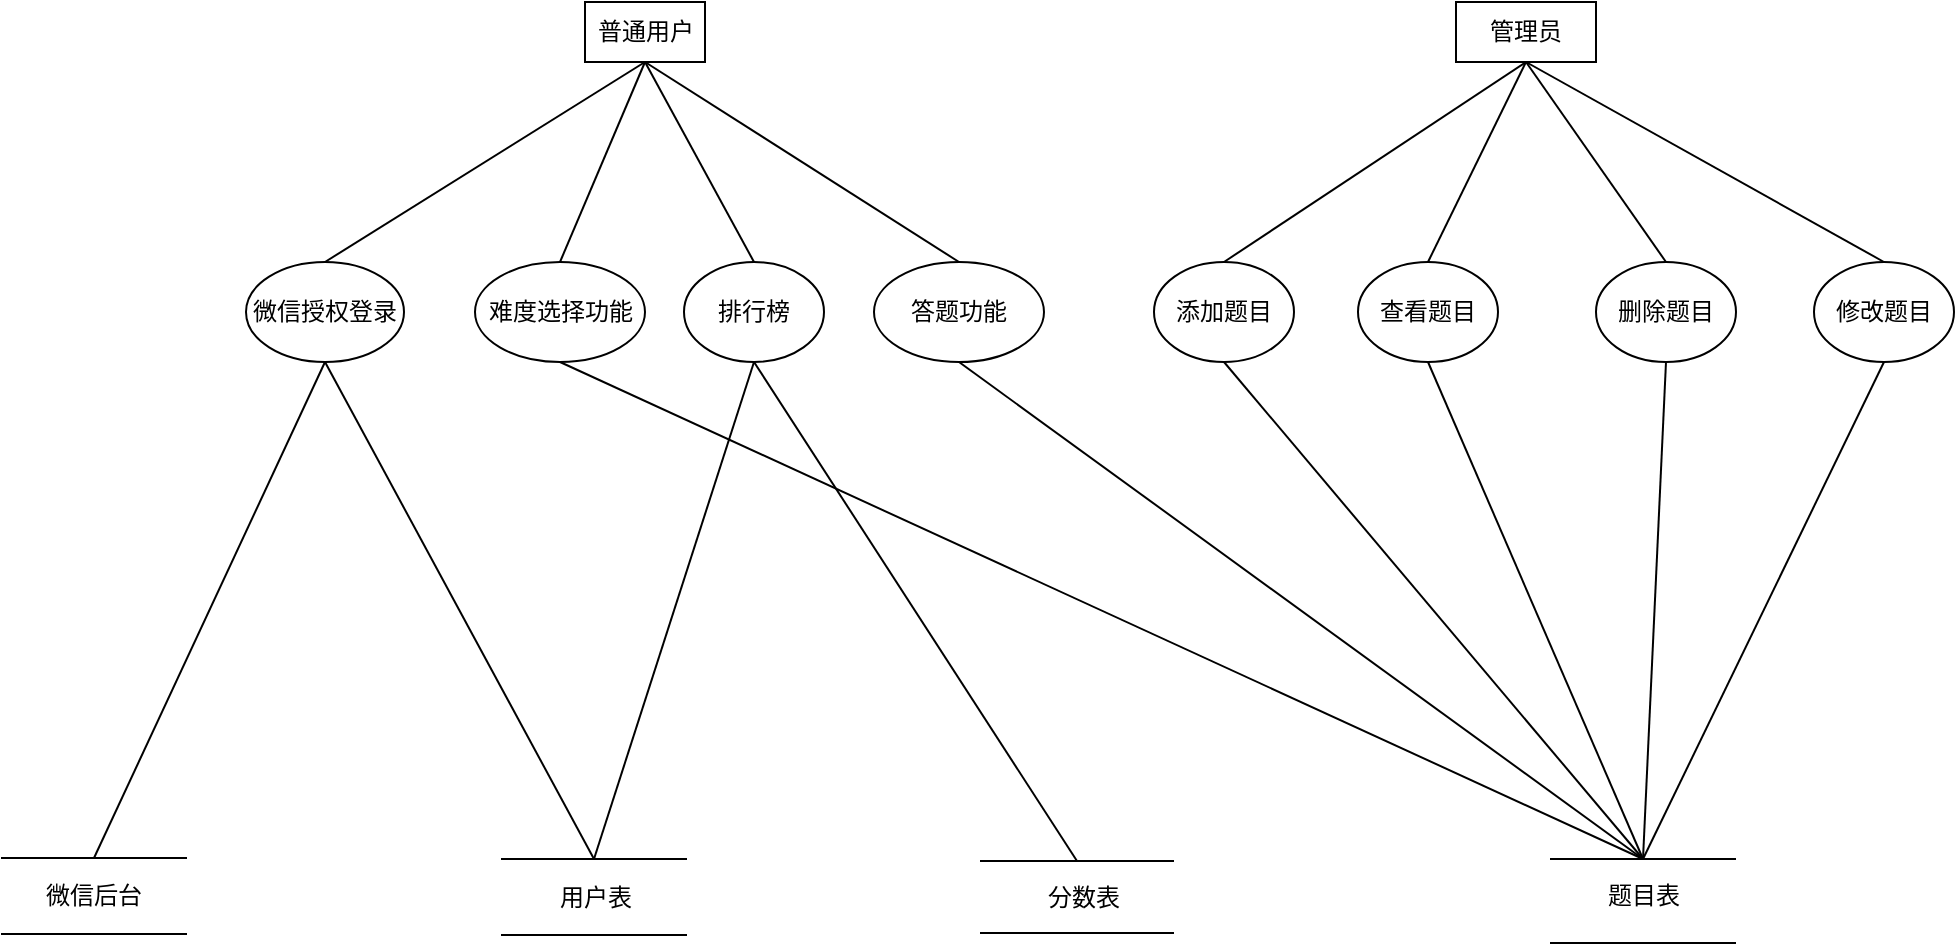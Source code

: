 <mxfile version="10.8.9" type="github"><diagram id="8n8QPtWDmhZr_nNeHt6K" name="Page-1"><mxGraphModel dx="1250" dy="501" grid="1" gridSize="10" guides="1" tooltips="1" connect="1" arrows="1" fold="1" page="1" pageScale="1" pageWidth="827" pageHeight="1169" math="0" shadow="0"><root><mxCell id="0"/><mxCell id="1" parent="0"/><mxCell id="-PBut_iqbGyEOIOsztMR-2" value="微信授权登录" style="ellipse;whiteSpace=wrap;html=1;" vertex="1" parent="1"><mxGeometry x="166" y="195" width="79" height="50" as="geometry"/></mxCell><mxCell id="-PBut_iqbGyEOIOsztMR-3" value="" style="shape=partialRectangle;whiteSpace=wrap;html=1;top=0;bottom=0;fillColor=none;rotation=90;" vertex="1" parent="1"><mxGeometry x="321" y="466.5" width="38" height="92" as="geometry"/></mxCell><mxCell id="-PBut_iqbGyEOIOsztMR-6" value="普通用户" style="rounded=0;whiteSpace=wrap;html=1;" vertex="1" parent="1"><mxGeometry x="335.5" y="65" width="60" height="30" as="geometry"/></mxCell><mxCell id="-PBut_iqbGyEOIOsztMR-7" value="管理员" style="rounded=0;whiteSpace=wrap;html=1;" vertex="1" parent="1"><mxGeometry x="771" y="65" width="70" height="30" as="geometry"/></mxCell><mxCell id="-PBut_iqbGyEOIOsztMR-8" value="难度选择功能" style="ellipse;whiteSpace=wrap;html=1;" vertex="1" parent="1"><mxGeometry x="280.5" y="195" width="85" height="50" as="geometry"/></mxCell><mxCell id="-PBut_iqbGyEOIOsztMR-9" value="排行榜" style="ellipse;whiteSpace=wrap;html=1;" vertex="1" parent="1"><mxGeometry x="385" y="195" width="70" height="50" as="geometry"/></mxCell><mxCell id="-PBut_iqbGyEOIOsztMR-10" value="添加题目" style="ellipse;whiteSpace=wrap;html=1;" vertex="1" parent="1"><mxGeometry x="620" y="195" width="70" height="50" as="geometry"/></mxCell><mxCell id="-PBut_iqbGyEOIOsztMR-11" value="查看题目" style="ellipse;whiteSpace=wrap;html=1;" vertex="1" parent="1"><mxGeometry x="722" y="195" width="70" height="50" as="geometry"/></mxCell><mxCell id="-PBut_iqbGyEOIOsztMR-12" value="删除题目" style="ellipse;whiteSpace=wrap;html=1;" vertex="1" parent="1"><mxGeometry x="841" y="195" width="70" height="50" as="geometry"/></mxCell><mxCell id="-PBut_iqbGyEOIOsztMR-14" value="修改题目" style="ellipse;whiteSpace=wrap;html=1;" vertex="1" parent="1"><mxGeometry x="950" y="195" width="70" height="50" as="geometry"/></mxCell><mxCell id="-PBut_iqbGyEOIOsztMR-15" value="答题功能" style="ellipse;whiteSpace=wrap;html=1;" vertex="1" parent="1"><mxGeometry x="480" y="195" width="85" height="50" as="geometry"/></mxCell><mxCell id="-PBut_iqbGyEOIOsztMR-16" value="" style="shape=partialRectangle;whiteSpace=wrap;html=1;top=0;bottom=0;fillColor=none;rotation=90;" vertex="1" parent="1"><mxGeometry x="563.5" y="464.5" width="36" height="96" as="geometry"/></mxCell><mxCell id="-PBut_iqbGyEOIOsztMR-17" value="" style="shape=partialRectangle;whiteSpace=wrap;html=1;top=0;bottom=0;fillColor=none;rotation=90;" vertex="1" parent="1"><mxGeometry x="843.5" y="468.5" width="42" height="92" as="geometry"/></mxCell><mxCell id="-PBut_iqbGyEOIOsztMR-18" value="用户表" style="text;html=1;strokeColor=none;fillColor=none;align=center;verticalAlign=middle;whiteSpace=wrap;rounded=0;" vertex="1" parent="1"><mxGeometry x="321" y="502.5" width="40" height="20" as="geometry"/></mxCell><mxCell id="-PBut_iqbGyEOIOsztMR-20" value="题目表" style="text;html=1;strokeColor=none;fillColor=none;align=center;verticalAlign=middle;whiteSpace=wrap;rounded=0;" vertex="1" parent="1"><mxGeometry x="844.5" y="509.5" width="40" height="5" as="geometry"/></mxCell><mxCell id="-PBut_iqbGyEOIOsztMR-21" value="分数表" style="text;html=1;strokeColor=none;fillColor=none;align=center;verticalAlign=middle;whiteSpace=wrap;rounded=0;" vertex="1" parent="1"><mxGeometry x="564.5" y="503" width="40" height="20" as="geometry"/></mxCell><mxCell id="-PBut_iqbGyEOIOsztMR-30" value="" style="endArrow=none;html=1;entryX=0.5;entryY=1;entryDx=0;entryDy=0;exitX=0.5;exitY=0;exitDx=0;exitDy=0;" edge="1" parent="1" source="-PBut_iqbGyEOIOsztMR-2" target="-PBut_iqbGyEOIOsztMR-6"><mxGeometry width="50" height="50" relative="1" as="geometry"><mxPoint x="170" y="600" as="sourcePoint"/><mxPoint x="220" y="550" as="targetPoint"/></mxGeometry></mxCell><mxCell id="-PBut_iqbGyEOIOsztMR-31" value="" style="endArrow=none;html=1;entryX=0;entryY=0.5;entryDx=0;entryDy=0;exitX=0.5;exitY=1;exitDx=0;exitDy=0;" edge="1" parent="1" source="-PBut_iqbGyEOIOsztMR-2" target="-PBut_iqbGyEOIOsztMR-3"><mxGeometry width="50" height="50" relative="1" as="geometry"><mxPoint x="216" y="205" as="sourcePoint"/><mxPoint x="376" y="105" as="targetPoint"/></mxGeometry></mxCell><mxCell id="-PBut_iqbGyEOIOsztMR-35" value="" style="endArrow=none;html=1;exitX=0.5;exitY=0;exitDx=0;exitDy=0;entryX=0.5;entryY=1;entryDx=0;entryDy=0;" edge="1" parent="1" source="-PBut_iqbGyEOIOsztMR-8" target="-PBut_iqbGyEOIOsztMR-6"><mxGeometry width="50" height="50" relative="1" as="geometry"><mxPoint x="216" y="205" as="sourcePoint"/><mxPoint x="360" y="100" as="targetPoint"/></mxGeometry></mxCell><mxCell id="-PBut_iqbGyEOIOsztMR-36" value="" style="endArrow=none;html=1;entryX=0.5;entryY=1;entryDx=0;entryDy=0;exitX=0.5;exitY=0;exitDx=0;exitDy=0;" edge="1" parent="1" source="-PBut_iqbGyEOIOsztMR-9" target="-PBut_iqbGyEOIOsztMR-6"><mxGeometry width="50" height="50" relative="1" as="geometry"><mxPoint x="226" y="215" as="sourcePoint"/><mxPoint x="386" y="115" as="targetPoint"/></mxGeometry></mxCell><mxCell id="-PBut_iqbGyEOIOsztMR-37" value="" style="endArrow=none;html=1;entryX=0;entryY=0.5;entryDx=0;entryDy=0;exitX=0.5;exitY=1;exitDx=0;exitDy=0;" edge="1" parent="1" source="-PBut_iqbGyEOIOsztMR-9" target="-PBut_iqbGyEOIOsztMR-16"><mxGeometry width="50" height="50" relative="1" as="geometry"><mxPoint x="236" y="225" as="sourcePoint"/><mxPoint x="396" y="125" as="targetPoint"/></mxGeometry></mxCell><mxCell id="-PBut_iqbGyEOIOsztMR-38" value="" style="endArrow=none;html=1;exitX=0.5;exitY=1;exitDx=0;exitDy=0;entryX=0;entryY=0.5;entryDx=0;entryDy=0;" edge="1" parent="1" source="-PBut_iqbGyEOIOsztMR-8" target="-PBut_iqbGyEOIOsztMR-17"><mxGeometry width="50" height="50" relative="1" as="geometry"><mxPoint x="246" y="235" as="sourcePoint"/><mxPoint x="830" y="480" as="targetPoint"/></mxGeometry></mxCell><mxCell id="-PBut_iqbGyEOIOsztMR-39" value="" style="endArrow=none;html=1;exitX=0.5;exitY=0;exitDx=0;exitDy=0;entryX=0.5;entryY=1;entryDx=0;entryDy=0;" edge="1" parent="1" source="-PBut_iqbGyEOIOsztMR-15" target="-PBut_iqbGyEOIOsztMR-6"><mxGeometry width="50" height="50" relative="1" as="geometry"><mxPoint x="256" y="245" as="sourcePoint"/><mxPoint x="370" y="100" as="targetPoint"/></mxGeometry></mxCell><mxCell id="-PBut_iqbGyEOIOsztMR-40" value="" style="endArrow=none;html=1;exitX=0.5;exitY=1;exitDx=0;exitDy=0;entryX=0;entryY=0.5;entryDx=0;entryDy=0;" edge="1" parent="1" source="-PBut_iqbGyEOIOsztMR-15" target="-PBut_iqbGyEOIOsztMR-17"><mxGeometry width="50" height="50" relative="1" as="geometry"><mxPoint x="266" y="255" as="sourcePoint"/><mxPoint x="780" y="470" as="targetPoint"/></mxGeometry></mxCell><mxCell id="-PBut_iqbGyEOIOsztMR-41" value="" style="endArrow=none;html=1;entryX=0.5;entryY=0;entryDx=0;entryDy=0;exitX=0.5;exitY=1;exitDx=0;exitDy=0;" edge="1" parent="1" source="-PBut_iqbGyEOIOsztMR-7" target="-PBut_iqbGyEOIOsztMR-10"><mxGeometry width="50" height="50" relative="1" as="geometry"><mxPoint x="276" y="265" as="sourcePoint"/><mxPoint x="436" y="165" as="targetPoint"/></mxGeometry></mxCell><mxCell id="-PBut_iqbGyEOIOsztMR-42" value="" style="endArrow=none;html=1;entryX=0.5;entryY=1;entryDx=0;entryDy=0;exitX=0;exitY=0.5;exitDx=0;exitDy=0;" edge="1" parent="1" source="-PBut_iqbGyEOIOsztMR-17" target="-PBut_iqbGyEOIOsztMR-10"><mxGeometry width="50" height="50" relative="1" as="geometry"><mxPoint x="286" y="275" as="sourcePoint"/><mxPoint x="446" y="175" as="targetPoint"/></mxGeometry></mxCell><mxCell id="-PBut_iqbGyEOIOsztMR-43" value="" style="endArrow=none;html=1;entryX=0.5;entryY=1;entryDx=0;entryDy=0;exitX=0;exitY=0.5;exitDx=0;exitDy=0;" edge="1" parent="1" source="-PBut_iqbGyEOIOsztMR-17" target="-PBut_iqbGyEOIOsztMR-11"><mxGeometry width="50" height="50" relative="1" as="geometry"><mxPoint x="1010" y="430" as="sourcePoint"/><mxPoint x="456" y="185" as="targetPoint"/></mxGeometry></mxCell><mxCell id="-PBut_iqbGyEOIOsztMR-44" value="" style="endArrow=none;html=1;entryX=0.5;entryY=1;entryDx=0;entryDy=0;exitX=0.5;exitY=0;exitDx=0;exitDy=0;" edge="1" parent="1" source="-PBut_iqbGyEOIOsztMR-11" target="-PBut_iqbGyEOIOsztMR-7"><mxGeometry width="50" height="50" relative="1" as="geometry"><mxPoint x="306" y="295" as="sourcePoint"/><mxPoint x="466" y="195" as="targetPoint"/></mxGeometry></mxCell><mxCell id="-PBut_iqbGyEOIOsztMR-45" value="" style="endArrow=none;html=1;entryX=0.5;entryY=1;entryDx=0;entryDy=0;exitX=0.5;exitY=0;exitDx=0;exitDy=0;" edge="1" parent="1" source="-PBut_iqbGyEOIOsztMR-12" target="-PBut_iqbGyEOIOsztMR-7"><mxGeometry width="50" height="50" relative="1" as="geometry"><mxPoint x="316" y="305" as="sourcePoint"/><mxPoint x="476" y="205" as="targetPoint"/></mxGeometry></mxCell><mxCell id="-PBut_iqbGyEOIOsztMR-46" value="" style="endArrow=none;html=1;entryX=0.5;entryY=1;entryDx=0;entryDy=0;exitX=0.5;exitY=0;exitDx=0;exitDy=0;" edge="1" parent="1" source="-PBut_iqbGyEOIOsztMR-14" target="-PBut_iqbGyEOIOsztMR-7"><mxGeometry width="50" height="50" relative="1" as="geometry"><mxPoint x="326" y="315" as="sourcePoint"/><mxPoint x="486" y="215" as="targetPoint"/></mxGeometry></mxCell><mxCell id="-PBut_iqbGyEOIOsztMR-47" value="" style="endArrow=none;html=1;entryX=0;entryY=0.5;entryDx=0;entryDy=0;exitX=0.5;exitY=1;exitDx=0;exitDy=0;" edge="1" parent="1" source="-PBut_iqbGyEOIOsztMR-12" target="-PBut_iqbGyEOIOsztMR-17"><mxGeometry width="50" height="50" relative="1" as="geometry"><mxPoint x="336" y="325" as="sourcePoint"/><mxPoint x="496" y="225" as="targetPoint"/></mxGeometry></mxCell><mxCell id="-PBut_iqbGyEOIOsztMR-48" value="" style="endArrow=none;html=1;entryX=0;entryY=0.5;entryDx=0;entryDy=0;exitX=0.5;exitY=1;exitDx=0;exitDy=0;" edge="1" parent="1" source="-PBut_iqbGyEOIOsztMR-14" target="-PBut_iqbGyEOIOsztMR-17"><mxGeometry width="50" height="50" relative="1" as="geometry"><mxPoint x="346" y="335" as="sourcePoint"/><mxPoint x="506" y="235" as="targetPoint"/></mxGeometry></mxCell><mxCell id="-PBut_iqbGyEOIOsztMR-49" value="" style="endArrow=none;html=1;exitX=0;exitY=0.5;exitDx=0;exitDy=0;entryX=0.5;entryY=1;entryDx=0;entryDy=0;" edge="1" parent="1" source="-PBut_iqbGyEOIOsztMR-3" target="-PBut_iqbGyEOIOsztMR-9"><mxGeometry width="50" height="50" relative="1" as="geometry"><mxPoint x="356" y="345" as="sourcePoint"/><mxPoint x="520" y="270" as="targetPoint"/></mxGeometry></mxCell><mxCell id="-PBut_iqbGyEOIOsztMR-50" value="" style="shape=partialRectangle;whiteSpace=wrap;html=1;top=0;bottom=0;fillColor=none;rotation=90;" vertex="1" parent="1"><mxGeometry x="71" y="466" width="38" height="92" as="geometry"/></mxCell><mxCell id="-PBut_iqbGyEOIOsztMR-51" value="微信后台" style="text;html=1;strokeColor=none;fillColor=none;align=center;verticalAlign=middle;whiteSpace=wrap;rounded=0;" vertex="1" parent="1"><mxGeometry x="50" y="502" width="80" height="20" as="geometry"/></mxCell><mxCell id="-PBut_iqbGyEOIOsztMR-53" value="" style="endArrow=none;html=1;entryX=0;entryY=0.5;entryDx=0;entryDy=0;exitX=0.5;exitY=1;exitDx=0;exitDy=0;" edge="1" parent="1" source="-PBut_iqbGyEOIOsztMR-2" target="-PBut_iqbGyEOIOsztMR-50"><mxGeometry width="50" height="50" relative="1" as="geometry"><mxPoint x="130" y="280" as="sourcePoint"/><mxPoint x="90" y="560" as="targetPoint"/></mxGeometry></mxCell></root></mxGraphModel></diagram></mxfile>